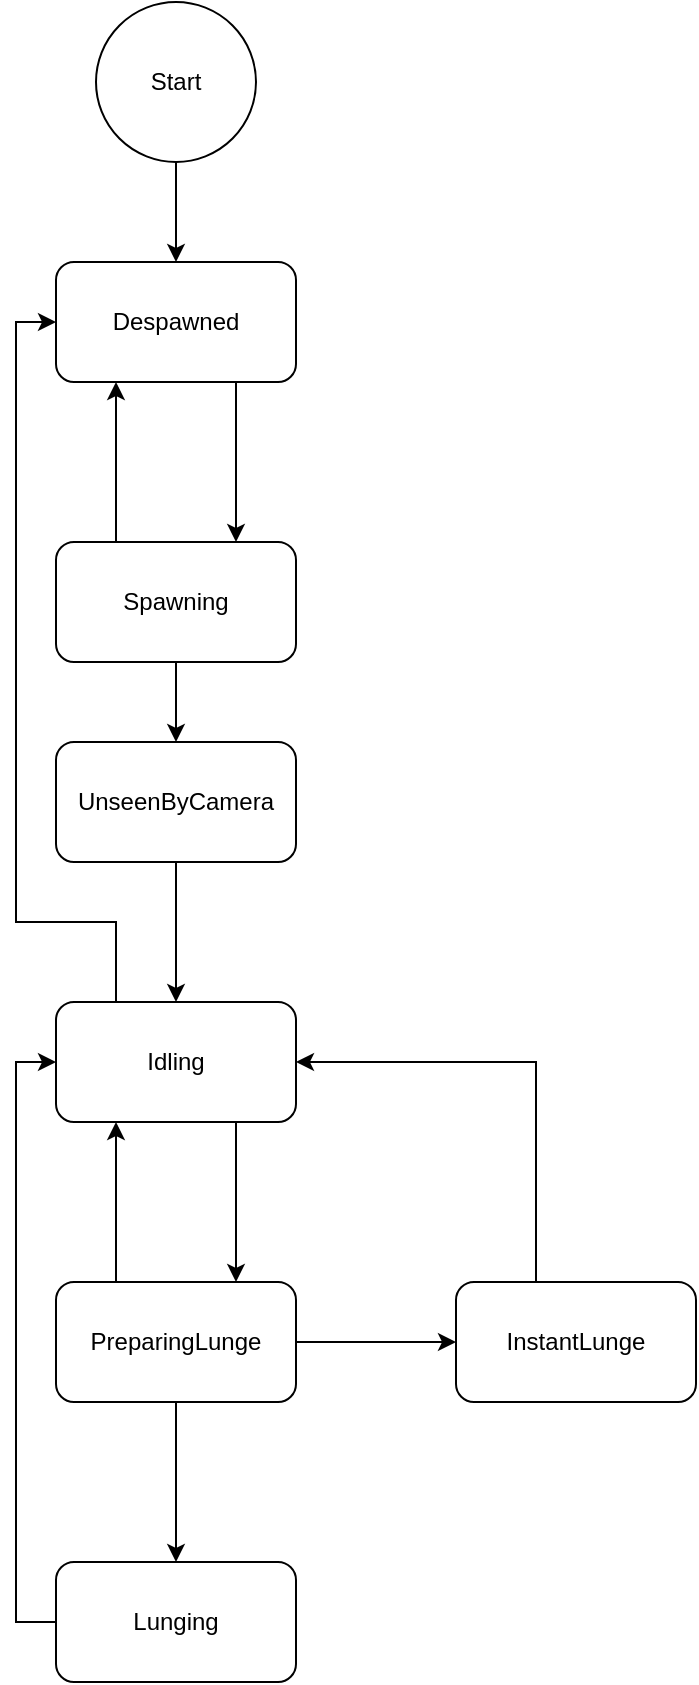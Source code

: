 <mxfile version="22.1.11" type="device">
  <diagram name="Page-1" id="R0XffiT2ewEHFwE2s-5m">
    <mxGraphModel dx="1979" dy="1177" grid="1" gridSize="10" guides="1" tooltips="1" connect="1" arrows="1" fold="1" page="1" pageScale="1" pageWidth="850" pageHeight="1100" math="0" shadow="0">
      <root>
        <mxCell id="0" />
        <mxCell id="1" parent="0" />
        <mxCell id="sU6NPrBG2Jyet6O0ogo9-18" style="edgeStyle=orthogonalEdgeStyle;rounded=0;orthogonalLoop=1;jettySize=auto;html=1;exitX=0.75;exitY=1;exitDx=0;exitDy=0;entryX=0.75;entryY=0;entryDx=0;entryDy=0;" parent="1" source="sU6NPrBG2Jyet6O0ogo9-1" target="sU6NPrBG2Jyet6O0ogo9-2" edge="1">
          <mxGeometry relative="1" as="geometry" />
        </mxCell>
        <mxCell id="sU6NPrBG2Jyet6O0ogo9-1" value="Despawned" style="rounded=1;whiteSpace=wrap;html=1;" parent="1" vertex="1">
          <mxGeometry x="360" y="190" width="120" height="60" as="geometry" />
        </mxCell>
        <mxCell id="sU6NPrBG2Jyet6O0ogo9-5" value="" style="edgeStyle=orthogonalEdgeStyle;rounded=0;orthogonalLoop=1;jettySize=auto;html=1;entryX=0.5;entryY=0;entryDx=0;entryDy=0;" parent="1" source="sU6NPrBG2Jyet6O0ogo9-2" target="sU6NPrBG2Jyet6O0ogo9-23" edge="1">
          <mxGeometry relative="1" as="geometry" />
        </mxCell>
        <mxCell id="sU6NPrBG2Jyet6O0ogo9-19" style="edgeStyle=orthogonalEdgeStyle;rounded=0;orthogonalLoop=1;jettySize=auto;html=1;exitX=0.25;exitY=0;exitDx=0;exitDy=0;entryX=0.25;entryY=1;entryDx=0;entryDy=0;" parent="1" source="sU6NPrBG2Jyet6O0ogo9-2" target="sU6NPrBG2Jyet6O0ogo9-1" edge="1">
          <mxGeometry relative="1" as="geometry" />
        </mxCell>
        <mxCell id="sU6NPrBG2Jyet6O0ogo9-2" value="Spawning" style="rounded=1;whiteSpace=wrap;html=1;" parent="1" vertex="1">
          <mxGeometry x="360" y="330" width="120" height="60" as="geometry" />
        </mxCell>
        <mxCell id="sU6NPrBG2Jyet6O0ogo9-12" style="edgeStyle=orthogonalEdgeStyle;rounded=0;orthogonalLoop=1;jettySize=auto;html=1;entryX=0;entryY=0.5;entryDx=0;entryDy=0;" parent="1" source="sU6NPrBG2Jyet6O0ogo9-4" target="sU6NPrBG2Jyet6O0ogo9-1" edge="1">
          <mxGeometry relative="1" as="geometry">
            <Array as="points">
              <mxPoint x="390" y="520" />
              <mxPoint x="340" y="520" />
              <mxPoint x="340" y="220" />
            </Array>
          </mxGeometry>
        </mxCell>
        <mxCell id="sU6NPrBG2Jyet6O0ogo9-14" style="edgeStyle=orthogonalEdgeStyle;rounded=0;orthogonalLoop=1;jettySize=auto;html=1;exitX=0.75;exitY=1;exitDx=0;exitDy=0;entryX=0.75;entryY=0;entryDx=0;entryDy=0;" parent="1" source="sU6NPrBG2Jyet6O0ogo9-4" target="sU6NPrBG2Jyet6O0ogo9-6" edge="1">
          <mxGeometry relative="1" as="geometry" />
        </mxCell>
        <mxCell id="sU6NPrBG2Jyet6O0ogo9-4" value="Idling" style="rounded=1;whiteSpace=wrap;html=1;" parent="1" vertex="1">
          <mxGeometry x="360" y="560" width="120" height="60" as="geometry" />
        </mxCell>
        <mxCell id="sU6NPrBG2Jyet6O0ogo9-15" style="edgeStyle=orthogonalEdgeStyle;rounded=0;orthogonalLoop=1;jettySize=auto;html=1;exitX=0.25;exitY=0;exitDx=0;exitDy=0;entryX=0.25;entryY=1;entryDx=0;entryDy=0;" parent="1" source="sU6NPrBG2Jyet6O0ogo9-6" target="sU6NPrBG2Jyet6O0ogo9-4" edge="1">
          <mxGeometry relative="1" as="geometry" />
        </mxCell>
        <mxCell id="sU6NPrBG2Jyet6O0ogo9-27" value="" style="edgeStyle=orthogonalEdgeStyle;rounded=0;orthogonalLoop=1;jettySize=auto;html=1;" parent="1" source="sU6NPrBG2Jyet6O0ogo9-6" target="sU6NPrBG2Jyet6O0ogo9-26" edge="1">
          <mxGeometry relative="1" as="geometry" />
        </mxCell>
        <mxCell id="kiDgqPXvDpwNW26zI7vK-2" value="" style="edgeStyle=orthogonalEdgeStyle;rounded=0;orthogonalLoop=1;jettySize=auto;html=1;entryX=0;entryY=0.5;entryDx=0;entryDy=0;" edge="1" parent="1" source="sU6NPrBG2Jyet6O0ogo9-6" target="kiDgqPXvDpwNW26zI7vK-1">
          <mxGeometry relative="1" as="geometry" />
        </mxCell>
        <mxCell id="sU6NPrBG2Jyet6O0ogo9-6" value="PreparingLunge" style="rounded=1;whiteSpace=wrap;html=1;" parent="1" vertex="1">
          <mxGeometry x="360" y="700" width="120" height="60" as="geometry" />
        </mxCell>
        <mxCell id="sU6NPrBG2Jyet6O0ogo9-21" style="edgeStyle=orthogonalEdgeStyle;rounded=0;orthogonalLoop=1;jettySize=auto;html=1;" parent="1" source="sU6NPrBG2Jyet6O0ogo9-20" target="sU6NPrBG2Jyet6O0ogo9-1" edge="1">
          <mxGeometry relative="1" as="geometry" />
        </mxCell>
        <mxCell id="sU6NPrBG2Jyet6O0ogo9-20" value="Start" style="ellipse;whiteSpace=wrap;html=1;" parent="1" vertex="1">
          <mxGeometry x="380" y="60" width="80" height="80" as="geometry" />
        </mxCell>
        <mxCell id="sU6NPrBG2Jyet6O0ogo9-25" style="edgeStyle=orthogonalEdgeStyle;rounded=0;orthogonalLoop=1;jettySize=auto;html=1;entryX=0.5;entryY=0;entryDx=0;entryDy=0;" parent="1" source="sU6NPrBG2Jyet6O0ogo9-23" target="sU6NPrBG2Jyet6O0ogo9-4" edge="1">
          <mxGeometry relative="1" as="geometry" />
        </mxCell>
        <mxCell id="sU6NPrBG2Jyet6O0ogo9-23" value="UnseenByCamera" style="rounded=1;whiteSpace=wrap;html=1;" parent="1" vertex="1">
          <mxGeometry x="360" y="430" width="120" height="60" as="geometry" />
        </mxCell>
        <mxCell id="sU6NPrBG2Jyet6O0ogo9-28" style="edgeStyle=orthogonalEdgeStyle;rounded=0;orthogonalLoop=1;jettySize=auto;html=1;entryX=0;entryY=0.5;entryDx=0;entryDy=0;" parent="1" source="sU6NPrBG2Jyet6O0ogo9-26" target="sU6NPrBG2Jyet6O0ogo9-4" edge="1">
          <mxGeometry relative="1" as="geometry">
            <Array as="points">
              <mxPoint x="340" y="870" />
              <mxPoint x="340" y="590" />
            </Array>
          </mxGeometry>
        </mxCell>
        <mxCell id="sU6NPrBG2Jyet6O0ogo9-26" value="Lunging" style="rounded=1;whiteSpace=wrap;html=1;" parent="1" vertex="1">
          <mxGeometry x="360" y="840" width="120" height="60" as="geometry" />
        </mxCell>
        <mxCell id="kiDgqPXvDpwNW26zI7vK-6" style="edgeStyle=orthogonalEdgeStyle;rounded=0;orthogonalLoop=1;jettySize=auto;html=1;entryX=1;entryY=0.5;entryDx=0;entryDy=0;" edge="1" parent="1" source="kiDgqPXvDpwNW26zI7vK-1" target="sU6NPrBG2Jyet6O0ogo9-4">
          <mxGeometry relative="1" as="geometry">
            <Array as="points">
              <mxPoint x="600" y="590" />
            </Array>
          </mxGeometry>
        </mxCell>
        <mxCell id="kiDgqPXvDpwNW26zI7vK-1" value="InstantLunge" style="rounded=1;whiteSpace=wrap;html=1;" vertex="1" parent="1">
          <mxGeometry x="560" y="700" width="120" height="60" as="geometry" />
        </mxCell>
      </root>
    </mxGraphModel>
  </diagram>
</mxfile>
